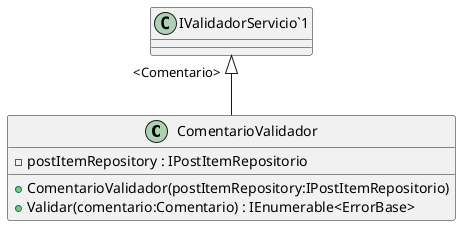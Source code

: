 @startuml
class ComentarioValidador {
    - postItemRepository : IPostItemRepositorio
    + ComentarioValidador(postItemRepository:IPostItemRepositorio)
    + Validar(comentario:Comentario) : IEnumerable<ErrorBase>
}
"IValidadorServicio`1" "<Comentario>" <|-- ComentarioValidador
@enduml
